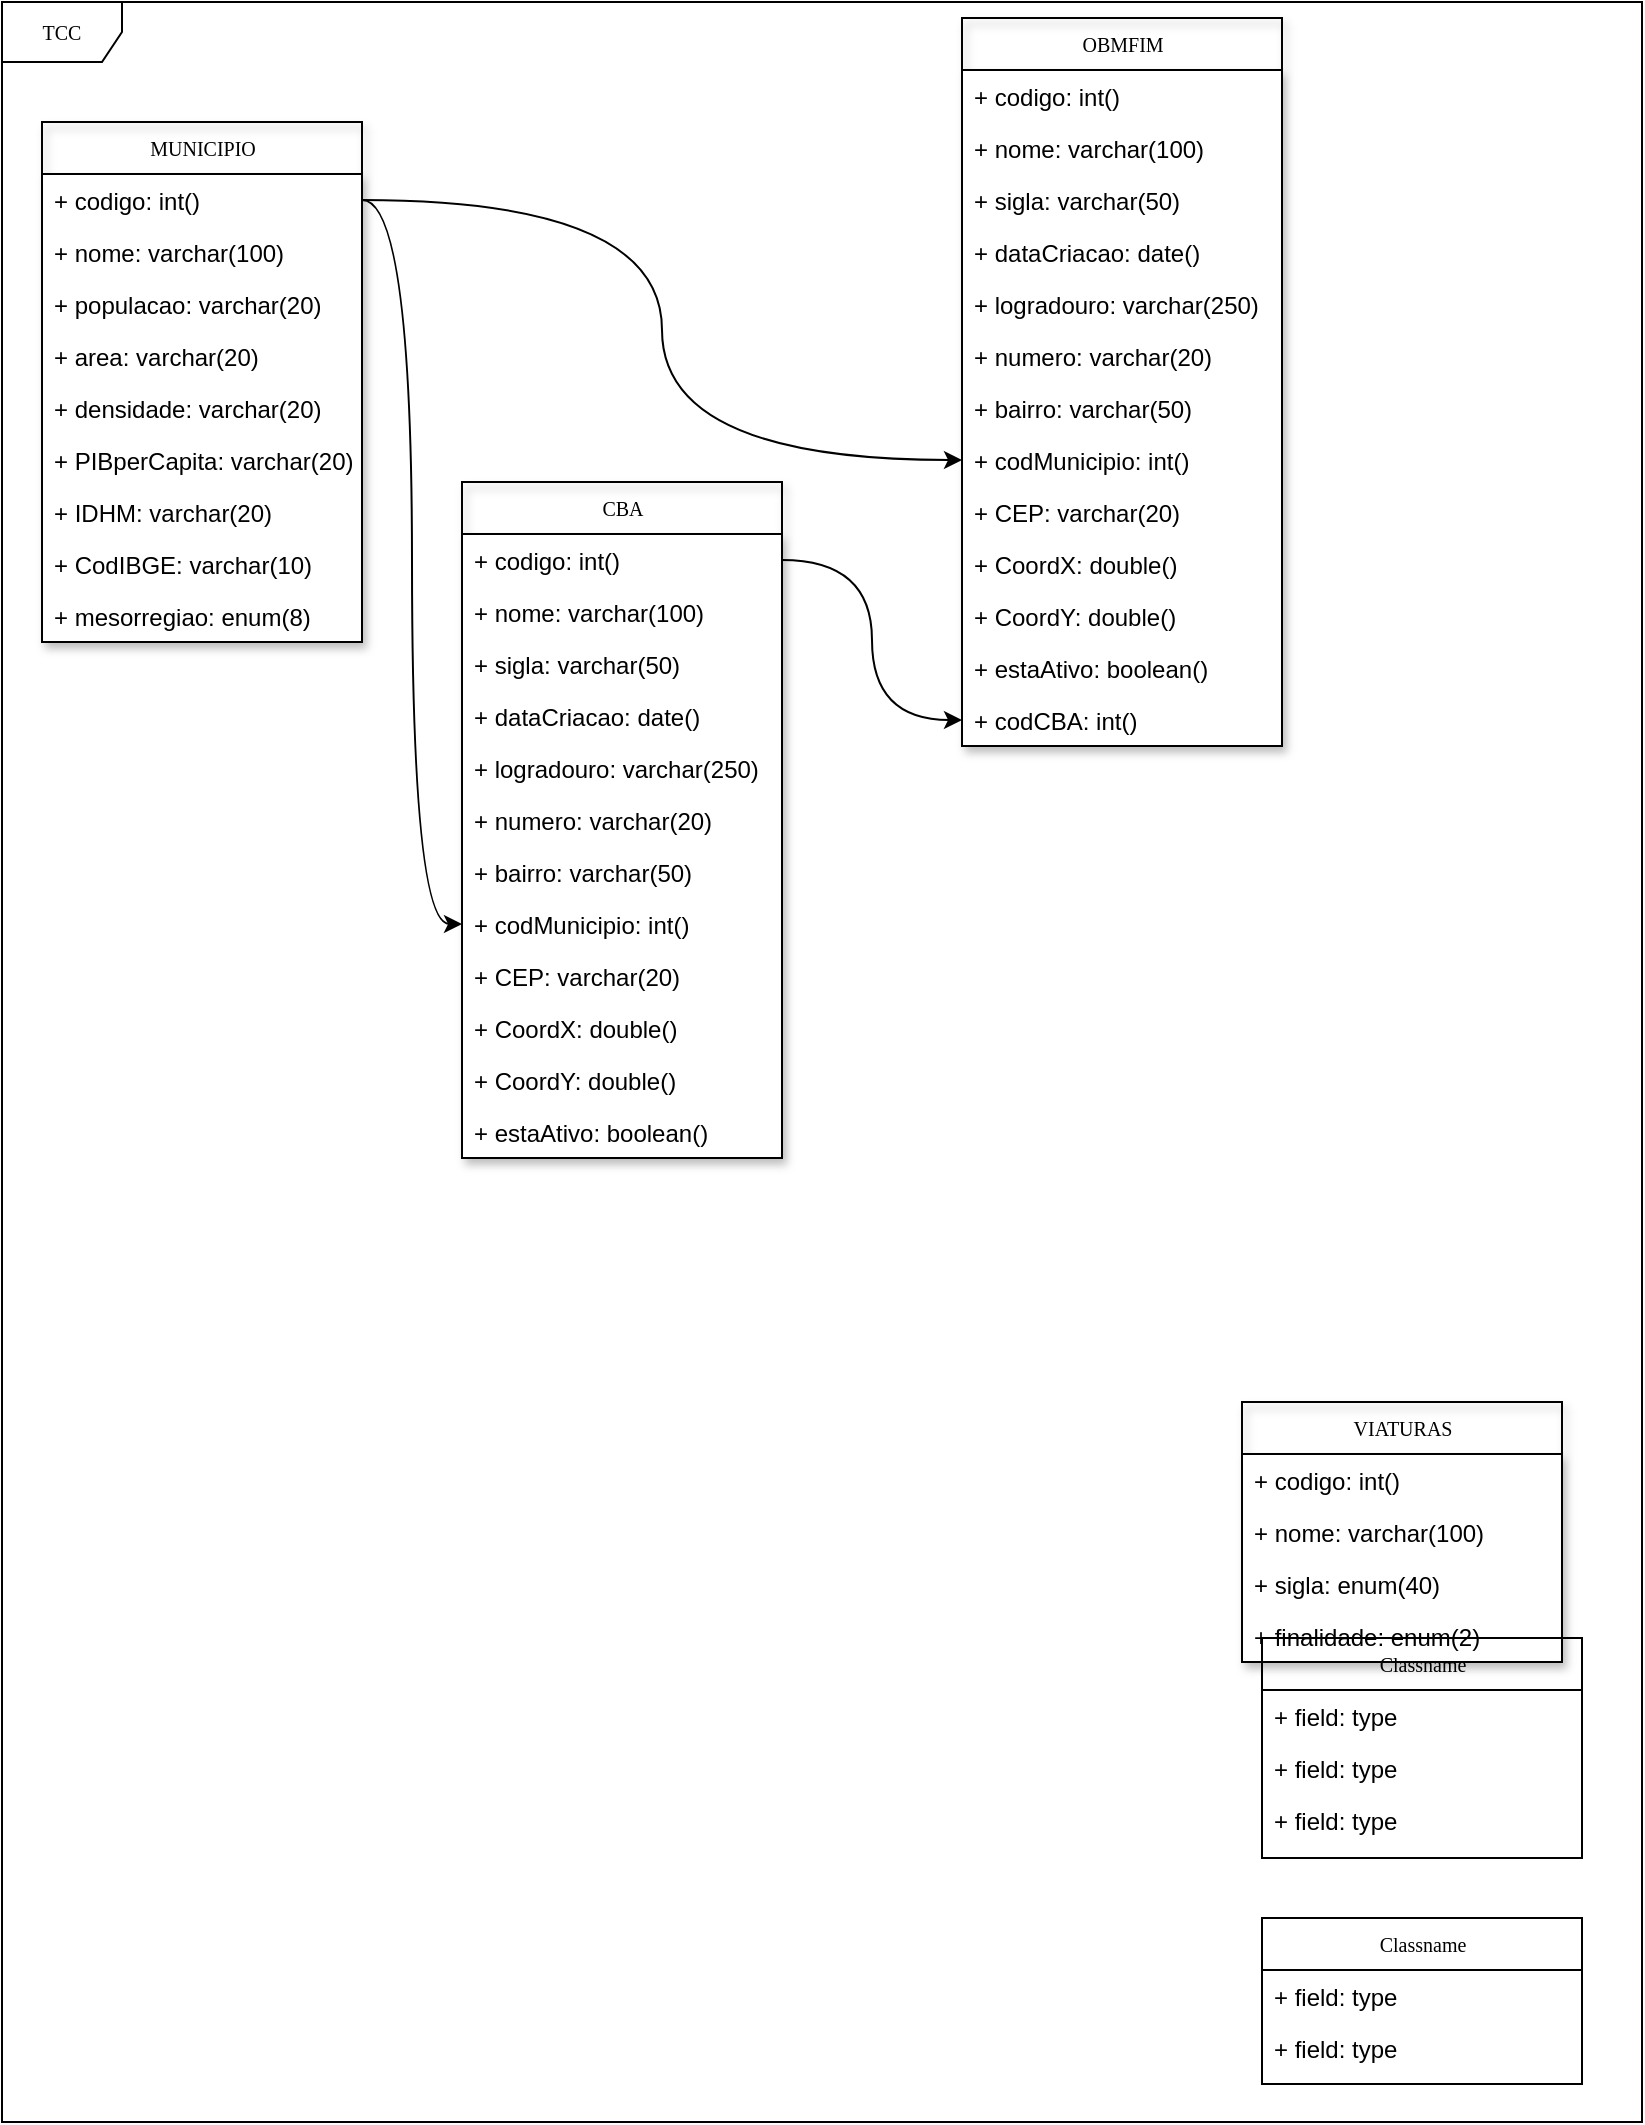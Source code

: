 <mxfile version="20.8.1" type="device"><diagram name="Page-1" id="c4acf3e9-155e-7222-9cf6-157b1a14988f"><mxGraphModel dx="880" dy="444" grid="1" gridSize="10" guides="1" tooltips="1" connect="1" arrows="1" fold="1" page="1" pageScale="1" pageWidth="827" pageHeight="1169" background="none" math="0" shadow="0"><root><mxCell id="0"/><mxCell id="1" parent="0"/><mxCell id="17acba5748e5396b-1" value="TCC" style="shape=umlFrame;whiteSpace=wrap;html=1;rounded=0;shadow=0;comic=0;labelBackgroundColor=none;strokeWidth=1;fontFamily=Verdana;fontSize=10;align=center;" parent="1" vertex="1"><mxGeometry x="20" y="20" width="820" height="1060" as="geometry"/></mxCell><mxCell id="17acba5748e5396b-20" value="MUNICIPIO" style="swimlane;html=1;fontStyle=0;childLayout=stackLayout;horizontal=1;startSize=26;fillColor=none;horizontalStack=0;resizeParent=1;resizeLast=0;collapsible=1;marginBottom=0;swimlaneFillColor=#ffffff;rounded=0;shadow=1;comic=0;labelBackgroundColor=none;strokeWidth=1;fontFamily=Verdana;fontSize=10;align=center;" parent="1" vertex="1"><mxGeometry x="40" y="80" width="160" height="260" as="geometry"><mxRectangle x="40" y="60" width="100" height="30" as="alternateBounds"/></mxGeometry></mxCell><mxCell id="17acba5748e5396b-21" value="+ codigo: int()" style="text;html=1;strokeColor=none;fillColor=none;align=left;verticalAlign=top;spacingLeft=4;spacingRight=4;whiteSpace=wrap;overflow=hidden;rotatable=0;points=[[0,0.5],[1,0.5]];portConstraint=eastwest;" parent="17acba5748e5396b-20" vertex="1"><mxGeometry y="26" width="160" height="26" as="geometry"/></mxCell><mxCell id="17acba5748e5396b-24" value="+ nome: varchar(100)" style="text;html=1;strokeColor=none;fillColor=none;align=left;verticalAlign=top;spacingLeft=4;spacingRight=4;whiteSpace=wrap;overflow=hidden;rotatable=0;points=[[0,0.5],[1,0.5]];portConstraint=eastwest;" parent="17acba5748e5396b-20" vertex="1"><mxGeometry y="52" width="160" height="26" as="geometry"/></mxCell><mxCell id="17acba5748e5396b-26" value="+ populacao: varchar(20)" style="text;html=1;strokeColor=none;fillColor=none;align=left;verticalAlign=top;spacingLeft=4;spacingRight=4;whiteSpace=wrap;overflow=hidden;rotatable=0;points=[[0,0.5],[1,0.5]];portConstraint=eastwest;" parent="17acba5748e5396b-20" vertex="1"><mxGeometry y="78" width="160" height="26" as="geometry"/></mxCell><mxCell id="whaifJ_iHAhSLsH-M1qJ-2" value="+ area: varchar(20)" style="text;html=1;strokeColor=none;fillColor=none;align=left;verticalAlign=top;spacingLeft=4;spacingRight=4;whiteSpace=wrap;overflow=hidden;rotatable=0;points=[[0,0.5],[1,0.5]];portConstraint=eastwest;" parent="17acba5748e5396b-20" vertex="1"><mxGeometry y="104" width="160" height="26" as="geometry"/></mxCell><mxCell id="whaifJ_iHAhSLsH-M1qJ-3" value="+ densidade: varchar(20)" style="text;html=1;strokeColor=none;fillColor=none;align=left;verticalAlign=top;spacingLeft=4;spacingRight=4;whiteSpace=wrap;overflow=hidden;rotatable=0;points=[[0,0.5],[1,0.5]];portConstraint=eastwest;" parent="17acba5748e5396b-20" vertex="1"><mxGeometry y="130" width="160" height="26" as="geometry"/></mxCell><mxCell id="whaifJ_iHAhSLsH-M1qJ-4" value="+ PIBperCapita: varchar(20)" style="text;html=1;strokeColor=none;fillColor=none;align=left;verticalAlign=top;spacingLeft=4;spacingRight=4;whiteSpace=wrap;overflow=hidden;rotatable=0;points=[[0,0.5],[1,0.5]];portConstraint=eastwest;" parent="17acba5748e5396b-20" vertex="1"><mxGeometry y="156" width="160" height="26" as="geometry"/></mxCell><mxCell id="whaifJ_iHAhSLsH-M1qJ-5" value="+ IDHM: varchar(20)" style="text;html=1;strokeColor=none;fillColor=none;align=left;verticalAlign=top;spacingLeft=4;spacingRight=4;whiteSpace=wrap;overflow=hidden;rotatable=0;points=[[0,0.5],[1,0.5]];portConstraint=eastwest;" parent="17acba5748e5396b-20" vertex="1"><mxGeometry y="182" width="160" height="26" as="geometry"/></mxCell><mxCell id="whaifJ_iHAhSLsH-M1qJ-6" value="+ CodIBGE: varchar(10)" style="text;html=1;strokeColor=none;fillColor=none;align=left;verticalAlign=top;spacingLeft=4;spacingRight=4;whiteSpace=wrap;overflow=hidden;rotatable=0;points=[[0,0.5],[1,0.5]];portConstraint=eastwest;" parent="17acba5748e5396b-20" vertex="1"><mxGeometry y="208" width="160" height="26" as="geometry"/></mxCell><mxCell id="whaifJ_iHAhSLsH-M1qJ-7" value="+ mesorregiao: enum(8)" style="text;html=1;strokeColor=none;fillColor=none;align=left;verticalAlign=top;spacingLeft=4;spacingRight=4;whiteSpace=wrap;overflow=hidden;rotatable=0;points=[[0,0.5],[1,0.5]];portConstraint=eastwest;" parent="17acba5748e5396b-20" vertex="1"><mxGeometry y="234" width="160" height="26" as="geometry"/></mxCell><mxCell id="17acba5748e5396b-30" value="VIATURAS" style="swimlane;html=1;fontStyle=0;childLayout=stackLayout;horizontal=1;startSize=26;fillColor=none;horizontalStack=0;resizeParent=1;resizeLast=0;collapsible=1;marginBottom=0;swimlaneFillColor=#ffffff;rounded=0;shadow=1;comic=0;labelBackgroundColor=none;strokeWidth=1;fontFamily=Verdana;fontSize=10;align=center;" parent="1" vertex="1"><mxGeometry x="640" y="720" width="160" height="130" as="geometry"/></mxCell><mxCell id="17acba5748e5396b-31" value="+ codigo: int()" style="text;html=1;strokeColor=none;fillColor=none;align=left;verticalAlign=top;spacingLeft=4;spacingRight=4;whiteSpace=wrap;overflow=hidden;rotatable=0;points=[[0,0.5],[1,0.5]];portConstraint=eastwest;" parent="17acba5748e5396b-30" vertex="1"><mxGeometry y="26" width="160" height="26" as="geometry"/></mxCell><mxCell id="17acba5748e5396b-32" value="+ nome: varchar(100)" style="text;html=1;strokeColor=none;fillColor=none;align=left;verticalAlign=top;spacingLeft=4;spacingRight=4;whiteSpace=wrap;overflow=hidden;rotatable=0;points=[[0,0.5],[1,0.5]];portConstraint=eastwest;" parent="17acba5748e5396b-30" vertex="1"><mxGeometry y="52" width="160" height="26" as="geometry"/></mxCell><mxCell id="17acba5748e5396b-33" value="+ sigla: enum(40)" style="text;html=1;strokeColor=none;fillColor=none;align=left;verticalAlign=top;spacingLeft=4;spacingRight=4;whiteSpace=wrap;overflow=hidden;rotatable=0;points=[[0,0.5],[1,0.5]];portConstraint=eastwest;" parent="17acba5748e5396b-30" vertex="1"><mxGeometry y="78" width="160" height="26" as="geometry"/></mxCell><mxCell id="whaifJ_iHAhSLsH-M1qJ-8" value="+ finalidade: enum(2)" style="text;html=1;strokeColor=none;fillColor=none;align=left;verticalAlign=top;spacingLeft=4;spacingRight=4;whiteSpace=wrap;overflow=hidden;rotatable=0;points=[[0,0.5],[1,0.5]];portConstraint=eastwest;" parent="17acba5748e5396b-30" vertex="1"><mxGeometry y="104" width="160" height="26" as="geometry"/></mxCell><mxCell id="17acba5748e5396b-44" value="Classname" style="swimlane;html=1;fontStyle=0;childLayout=stackLayout;horizontal=1;startSize=26;fillColor=none;horizontalStack=0;resizeParent=1;resizeLast=0;collapsible=1;marginBottom=0;swimlaneFillColor=#ffffff;rounded=0;shadow=0;comic=0;labelBackgroundColor=none;strokeWidth=1;fontFamily=Verdana;fontSize=10;align=center;" parent="1" vertex="1"><mxGeometry x="650" y="978" width="160" height="83" as="geometry"/></mxCell><mxCell id="17acba5748e5396b-45" value="+ field: type" style="text;html=1;strokeColor=none;fillColor=none;align=left;verticalAlign=top;spacingLeft=4;spacingRight=4;whiteSpace=wrap;overflow=hidden;rotatable=0;points=[[0,0.5],[1,0.5]];portConstraint=eastwest;" parent="17acba5748e5396b-44" vertex="1"><mxGeometry y="26" width="160" height="26" as="geometry"/></mxCell><mxCell id="17acba5748e5396b-47" value="+ field: type" style="text;html=1;strokeColor=none;fillColor=none;align=left;verticalAlign=top;spacingLeft=4;spacingRight=4;whiteSpace=wrap;overflow=hidden;rotatable=0;points=[[0,0.5],[1,0.5]];portConstraint=eastwest;" parent="17acba5748e5396b-44" vertex="1"><mxGeometry y="52" width="160" height="26" as="geometry"/></mxCell><mxCell id="5d2195bd80daf111-1" value="Classname" style="swimlane;html=1;fontStyle=0;childLayout=stackLayout;horizontal=1;startSize=26;fillColor=none;horizontalStack=0;resizeParent=1;resizeLast=0;collapsible=1;marginBottom=0;swimlaneFillColor=#ffffff;rounded=0;shadow=0;comic=0;labelBackgroundColor=none;strokeWidth=1;fontFamily=Verdana;fontSize=10;align=center;" parent="1" vertex="1"><mxGeometry x="650" y="838" width="160" height="110" as="geometry"/></mxCell><mxCell id="5d2195bd80daf111-2" value="+ field: type" style="text;html=1;strokeColor=none;fillColor=none;align=left;verticalAlign=top;spacingLeft=4;spacingRight=4;whiteSpace=wrap;overflow=hidden;rotatable=0;points=[[0,0.5],[1,0.5]];portConstraint=eastwest;" parent="5d2195bd80daf111-1" vertex="1"><mxGeometry y="26" width="160" height="26" as="geometry"/></mxCell><mxCell id="5d2195bd80daf111-3" value="+ field: type" style="text;html=1;strokeColor=none;fillColor=none;align=left;verticalAlign=top;spacingLeft=4;spacingRight=4;whiteSpace=wrap;overflow=hidden;rotatable=0;points=[[0,0.5],[1,0.5]];portConstraint=eastwest;" parent="5d2195bd80daf111-1" vertex="1"><mxGeometry y="52" width="160" height="26" as="geometry"/></mxCell><mxCell id="5d2195bd80daf111-4" value="+ field: type" style="text;html=1;strokeColor=none;fillColor=none;align=left;verticalAlign=top;spacingLeft=4;spacingRight=4;whiteSpace=wrap;overflow=hidden;rotatable=0;points=[[0,0.5],[1,0.5]];portConstraint=eastwest;" parent="5d2195bd80daf111-1" vertex="1"><mxGeometry y="78" width="160" height="26" as="geometry"/></mxCell><mxCell id="5d2195bd80daf111-5" value="CBA" style="swimlane;html=1;fontStyle=0;childLayout=stackLayout;horizontal=1;startSize=26;fillColor=none;horizontalStack=0;resizeParent=1;resizeLast=0;collapsible=1;marginBottom=0;swimlaneFillColor=#ffffff;rounded=0;shadow=1;comic=0;labelBackgroundColor=none;strokeWidth=1;fontFamily=Verdana;fontSize=10;align=center;" parent="1" vertex="1"><mxGeometry x="250" y="260" width="160" height="338" as="geometry"/></mxCell><mxCell id="5d2195bd80daf111-6" value="+ codigo: int()" style="text;html=1;strokeColor=none;fillColor=none;align=left;verticalAlign=top;spacingLeft=4;spacingRight=4;whiteSpace=wrap;overflow=hidden;rotatable=0;points=[[0,0.5],[1,0.5]];portConstraint=eastwest;" parent="5d2195bd80daf111-5" vertex="1"><mxGeometry y="26" width="160" height="26" as="geometry"/></mxCell><mxCell id="5d2195bd80daf111-7" value="+ nome: varchar(100)" style="text;html=1;strokeColor=none;fillColor=none;align=left;verticalAlign=top;spacingLeft=4;spacingRight=4;whiteSpace=wrap;overflow=hidden;rotatable=0;points=[[0,0.5],[1,0.5]];portConstraint=eastwest;" parent="5d2195bd80daf111-5" vertex="1"><mxGeometry y="52" width="160" height="26" as="geometry"/></mxCell><mxCell id="whaifJ_iHAhSLsH-M1qJ-9" value="+ sigla: varchar(50)" style="text;html=1;strokeColor=none;fillColor=none;align=left;verticalAlign=top;spacingLeft=4;spacingRight=4;whiteSpace=wrap;overflow=hidden;rotatable=0;points=[[0,0.5],[1,0.5]];portConstraint=eastwest;" parent="5d2195bd80daf111-5" vertex="1"><mxGeometry y="78" width="160" height="26" as="geometry"/></mxCell><mxCell id="whaifJ_iHAhSLsH-M1qJ-10" value="+ dataCriacao: date()" style="text;html=1;strokeColor=none;fillColor=none;align=left;verticalAlign=top;spacingLeft=4;spacingRight=4;whiteSpace=wrap;overflow=hidden;rotatable=0;points=[[0,0.5],[1,0.5]];portConstraint=eastwest;" parent="5d2195bd80daf111-5" vertex="1"><mxGeometry y="104" width="160" height="26" as="geometry"/></mxCell><mxCell id="whaifJ_iHAhSLsH-M1qJ-11" value="+ logradouro: varchar(250)" style="text;html=1;strokeColor=none;fillColor=none;align=left;verticalAlign=top;spacingLeft=4;spacingRight=4;whiteSpace=wrap;overflow=hidden;rotatable=0;points=[[0,0.5],[1,0.5]];portConstraint=eastwest;" parent="5d2195bd80daf111-5" vertex="1"><mxGeometry y="130" width="160" height="26" as="geometry"/></mxCell><mxCell id="whaifJ_iHAhSLsH-M1qJ-12" value="+ numero: varchar(20)" style="text;html=1;strokeColor=none;fillColor=none;align=left;verticalAlign=top;spacingLeft=4;spacingRight=4;whiteSpace=wrap;overflow=hidden;rotatable=0;points=[[0,0.5],[1,0.5]];portConstraint=eastwest;" parent="5d2195bd80daf111-5" vertex="1"><mxGeometry y="156" width="160" height="26" as="geometry"/></mxCell><mxCell id="whaifJ_iHAhSLsH-M1qJ-13" value="+ bairro: varchar(50)" style="text;html=1;strokeColor=none;fillColor=none;align=left;verticalAlign=top;spacingLeft=4;spacingRight=4;whiteSpace=wrap;overflow=hidden;rotatable=0;points=[[0,0.5],[1,0.5]];portConstraint=eastwest;" parent="5d2195bd80daf111-5" vertex="1"><mxGeometry y="182" width="160" height="26" as="geometry"/></mxCell><mxCell id="whaifJ_iHAhSLsH-M1qJ-14" value="+ codMunicipio: int()" style="text;html=1;strokeColor=none;fillColor=none;align=left;verticalAlign=top;spacingLeft=4;spacingRight=4;whiteSpace=wrap;overflow=hidden;rotatable=0;points=[[0,0.5],[1,0.5]];portConstraint=eastwest;" parent="5d2195bd80daf111-5" vertex="1"><mxGeometry y="208" width="160" height="26" as="geometry"/></mxCell><mxCell id="whaifJ_iHAhSLsH-M1qJ-15" value="+ CEP: varchar(20)" style="text;html=1;strokeColor=none;fillColor=none;align=left;verticalAlign=top;spacingLeft=4;spacingRight=4;whiteSpace=wrap;overflow=hidden;rotatable=0;points=[[0,0.5],[1,0.5]];portConstraint=eastwest;" parent="5d2195bd80daf111-5" vertex="1"><mxGeometry y="234" width="160" height="26" as="geometry"/></mxCell><mxCell id="whaifJ_iHAhSLsH-M1qJ-29" value="+ CoordX: double()" style="text;html=1;strokeColor=none;fillColor=none;align=left;verticalAlign=top;spacingLeft=4;spacingRight=4;whiteSpace=wrap;overflow=hidden;rotatable=0;points=[[0,0.5],[1,0.5]];portConstraint=eastwest;" parent="5d2195bd80daf111-5" vertex="1"><mxGeometry y="260" width="160" height="26" as="geometry"/></mxCell><mxCell id="whaifJ_iHAhSLsH-M1qJ-30" value="+ CoordY: double()" style="text;html=1;strokeColor=none;fillColor=none;align=left;verticalAlign=top;spacingLeft=4;spacingRight=4;whiteSpace=wrap;overflow=hidden;rotatable=0;points=[[0,0.5],[1,0.5]];portConstraint=eastwest;" parent="5d2195bd80daf111-5" vertex="1"><mxGeometry y="286" width="160" height="26" as="geometry"/></mxCell><mxCell id="whaifJ_iHAhSLsH-M1qJ-31" value="+ estaAtivo: boolean()" style="text;html=1;strokeColor=none;fillColor=none;align=left;verticalAlign=top;spacingLeft=4;spacingRight=4;whiteSpace=wrap;overflow=hidden;rotatable=0;points=[[0,0.5],[1,0.5]];portConstraint=eastwest;" parent="5d2195bd80daf111-5" vertex="1"><mxGeometry y="312" width="160" height="26" as="geometry"/></mxCell><mxCell id="whaifJ_iHAhSLsH-M1qJ-16" style="rounded=0;orthogonalLoop=1;jettySize=auto;html=1;edgeStyle=orthogonalEdgeStyle;curved=1;" parent="1" source="17acba5748e5396b-21" target="whaifJ_iHAhSLsH-M1qJ-14" edge="1"><mxGeometry relative="1" as="geometry"/></mxCell><mxCell id="whaifJ_iHAhSLsH-M1qJ-32" value="OBMFIM" style="swimlane;html=1;fontStyle=0;childLayout=stackLayout;horizontal=1;startSize=26;fillColor=none;horizontalStack=0;resizeParent=1;resizeLast=0;collapsible=1;marginBottom=0;swimlaneFillColor=#ffffff;rounded=0;shadow=1;comic=0;labelBackgroundColor=none;strokeWidth=1;fontFamily=Verdana;fontSize=10;align=center;" parent="1" vertex="1"><mxGeometry x="500" y="28" width="160" height="364" as="geometry"/></mxCell><mxCell id="whaifJ_iHAhSLsH-M1qJ-33" value="+ codigo: int()" style="text;html=1;strokeColor=none;fillColor=none;align=left;verticalAlign=top;spacingLeft=4;spacingRight=4;whiteSpace=wrap;overflow=hidden;rotatable=0;points=[[0,0.5],[1,0.5]];portConstraint=eastwest;" parent="whaifJ_iHAhSLsH-M1qJ-32" vertex="1"><mxGeometry y="26" width="160" height="26" as="geometry"/></mxCell><mxCell id="whaifJ_iHAhSLsH-M1qJ-34" value="+ nome: varchar(100)" style="text;html=1;strokeColor=none;fillColor=none;align=left;verticalAlign=top;spacingLeft=4;spacingRight=4;whiteSpace=wrap;overflow=hidden;rotatable=0;points=[[0,0.5],[1,0.5]];portConstraint=eastwest;" parent="whaifJ_iHAhSLsH-M1qJ-32" vertex="1"><mxGeometry y="52" width="160" height="26" as="geometry"/></mxCell><mxCell id="whaifJ_iHAhSLsH-M1qJ-35" value="+ sigla: varchar(50)" style="text;html=1;strokeColor=none;fillColor=none;align=left;verticalAlign=top;spacingLeft=4;spacingRight=4;whiteSpace=wrap;overflow=hidden;rotatable=0;points=[[0,0.5],[1,0.5]];portConstraint=eastwest;" parent="whaifJ_iHAhSLsH-M1qJ-32" vertex="1"><mxGeometry y="78" width="160" height="26" as="geometry"/></mxCell><mxCell id="whaifJ_iHAhSLsH-M1qJ-36" value="+ dataCriacao: date()" style="text;html=1;strokeColor=none;fillColor=none;align=left;verticalAlign=top;spacingLeft=4;spacingRight=4;whiteSpace=wrap;overflow=hidden;rotatable=0;points=[[0,0.5],[1,0.5]];portConstraint=eastwest;" parent="whaifJ_iHAhSLsH-M1qJ-32" vertex="1"><mxGeometry y="104" width="160" height="26" as="geometry"/></mxCell><mxCell id="whaifJ_iHAhSLsH-M1qJ-37" value="+ logradouro: varchar(250)" style="text;html=1;strokeColor=none;fillColor=none;align=left;verticalAlign=top;spacingLeft=4;spacingRight=4;whiteSpace=wrap;overflow=hidden;rotatable=0;points=[[0,0.5],[1,0.5]];portConstraint=eastwest;" parent="whaifJ_iHAhSLsH-M1qJ-32" vertex="1"><mxGeometry y="130" width="160" height="26" as="geometry"/></mxCell><mxCell id="whaifJ_iHAhSLsH-M1qJ-38" value="+ numero: varchar(20)" style="text;html=1;strokeColor=none;fillColor=none;align=left;verticalAlign=top;spacingLeft=4;spacingRight=4;whiteSpace=wrap;overflow=hidden;rotatable=0;points=[[0,0.5],[1,0.5]];portConstraint=eastwest;" parent="whaifJ_iHAhSLsH-M1qJ-32" vertex="1"><mxGeometry y="156" width="160" height="26" as="geometry"/></mxCell><mxCell id="whaifJ_iHAhSLsH-M1qJ-39" value="+ bairro: varchar(50)" style="text;html=1;strokeColor=none;fillColor=none;align=left;verticalAlign=top;spacingLeft=4;spacingRight=4;whiteSpace=wrap;overflow=hidden;rotatable=0;points=[[0,0.5],[1,0.5]];portConstraint=eastwest;" parent="whaifJ_iHAhSLsH-M1qJ-32" vertex="1"><mxGeometry y="182" width="160" height="26" as="geometry"/></mxCell><mxCell id="whaifJ_iHAhSLsH-M1qJ-40" value="+ codMunicipio: int()" style="text;html=1;strokeColor=none;fillColor=none;align=left;verticalAlign=top;spacingLeft=4;spacingRight=4;whiteSpace=wrap;overflow=hidden;rotatable=0;points=[[0,0.5],[1,0.5]];portConstraint=eastwest;" parent="whaifJ_iHAhSLsH-M1qJ-32" vertex="1"><mxGeometry y="208" width="160" height="26" as="geometry"/></mxCell><mxCell id="whaifJ_iHAhSLsH-M1qJ-41" value="+ CEP: varchar(20)" style="text;html=1;strokeColor=none;fillColor=none;align=left;verticalAlign=top;spacingLeft=4;spacingRight=4;whiteSpace=wrap;overflow=hidden;rotatable=0;points=[[0,0.5],[1,0.5]];portConstraint=eastwest;" parent="whaifJ_iHAhSLsH-M1qJ-32" vertex="1"><mxGeometry y="234" width="160" height="26" as="geometry"/></mxCell><mxCell id="whaifJ_iHAhSLsH-M1qJ-42" value="+ CoordX: double()" style="text;html=1;strokeColor=none;fillColor=none;align=left;verticalAlign=top;spacingLeft=4;spacingRight=4;whiteSpace=wrap;overflow=hidden;rotatable=0;points=[[0,0.5],[1,0.5]];portConstraint=eastwest;" parent="whaifJ_iHAhSLsH-M1qJ-32" vertex="1"><mxGeometry y="260" width="160" height="26" as="geometry"/></mxCell><mxCell id="whaifJ_iHAhSLsH-M1qJ-43" value="+ CoordY: double()" style="text;html=1;strokeColor=none;fillColor=none;align=left;verticalAlign=top;spacingLeft=4;spacingRight=4;whiteSpace=wrap;overflow=hidden;rotatable=0;points=[[0,0.5],[1,0.5]];portConstraint=eastwest;" parent="whaifJ_iHAhSLsH-M1qJ-32" vertex="1"><mxGeometry y="286" width="160" height="26" as="geometry"/></mxCell><mxCell id="whaifJ_iHAhSLsH-M1qJ-44" value="+ estaAtivo: boolean()" style="text;html=1;strokeColor=none;fillColor=none;align=left;verticalAlign=top;spacingLeft=4;spacingRight=4;whiteSpace=wrap;overflow=hidden;rotatable=0;points=[[0,0.5],[1,0.5]];portConstraint=eastwest;" parent="whaifJ_iHAhSLsH-M1qJ-32" vertex="1"><mxGeometry y="312" width="160" height="26" as="geometry"/></mxCell><mxCell id="whaifJ_iHAhSLsH-M1qJ-45" value="+ codCBA: int()" style="text;html=1;strokeColor=none;fillColor=none;align=left;verticalAlign=top;spacingLeft=4;spacingRight=4;whiteSpace=wrap;overflow=hidden;rotatable=0;points=[[0,0.5],[1,0.5]];portConstraint=eastwest;" parent="whaifJ_iHAhSLsH-M1qJ-32" vertex="1"><mxGeometry y="338" width="160" height="26" as="geometry"/></mxCell><mxCell id="whaifJ_iHAhSLsH-M1qJ-46" style="edgeStyle=orthogonalEdgeStyle;curved=1;rounded=0;orthogonalLoop=1;jettySize=auto;html=1;" parent="1" source="5d2195bd80daf111-6" target="whaifJ_iHAhSLsH-M1qJ-45" edge="1"><mxGeometry relative="1" as="geometry"/></mxCell><mxCell id="whaifJ_iHAhSLsH-M1qJ-47" style="edgeStyle=orthogonalEdgeStyle;curved=1;rounded=0;orthogonalLoop=1;jettySize=auto;html=1;" parent="1" source="17acba5748e5396b-21" target="whaifJ_iHAhSLsH-M1qJ-40" edge="1"><mxGeometry relative="1" as="geometry"/></mxCell></root></mxGraphModel></diagram></mxfile>